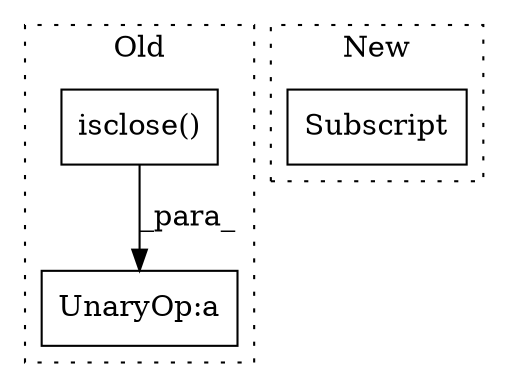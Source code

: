 digraph G {
subgraph cluster0 {
1 [label="isclose()" a="75" s="50552,50581" l="11,1" shape="box"];
3 [label="UnaryOp:a" a="61" s="50548" l="3" shape="box"];
label = "Old";
style="dotted";
}
subgraph cluster1 {
2 [label="Subscript" a="63" s="50246,0" l="7,0" shape="box"];
label = "New";
style="dotted";
}
1 -> 3 [label="_para_"];
}